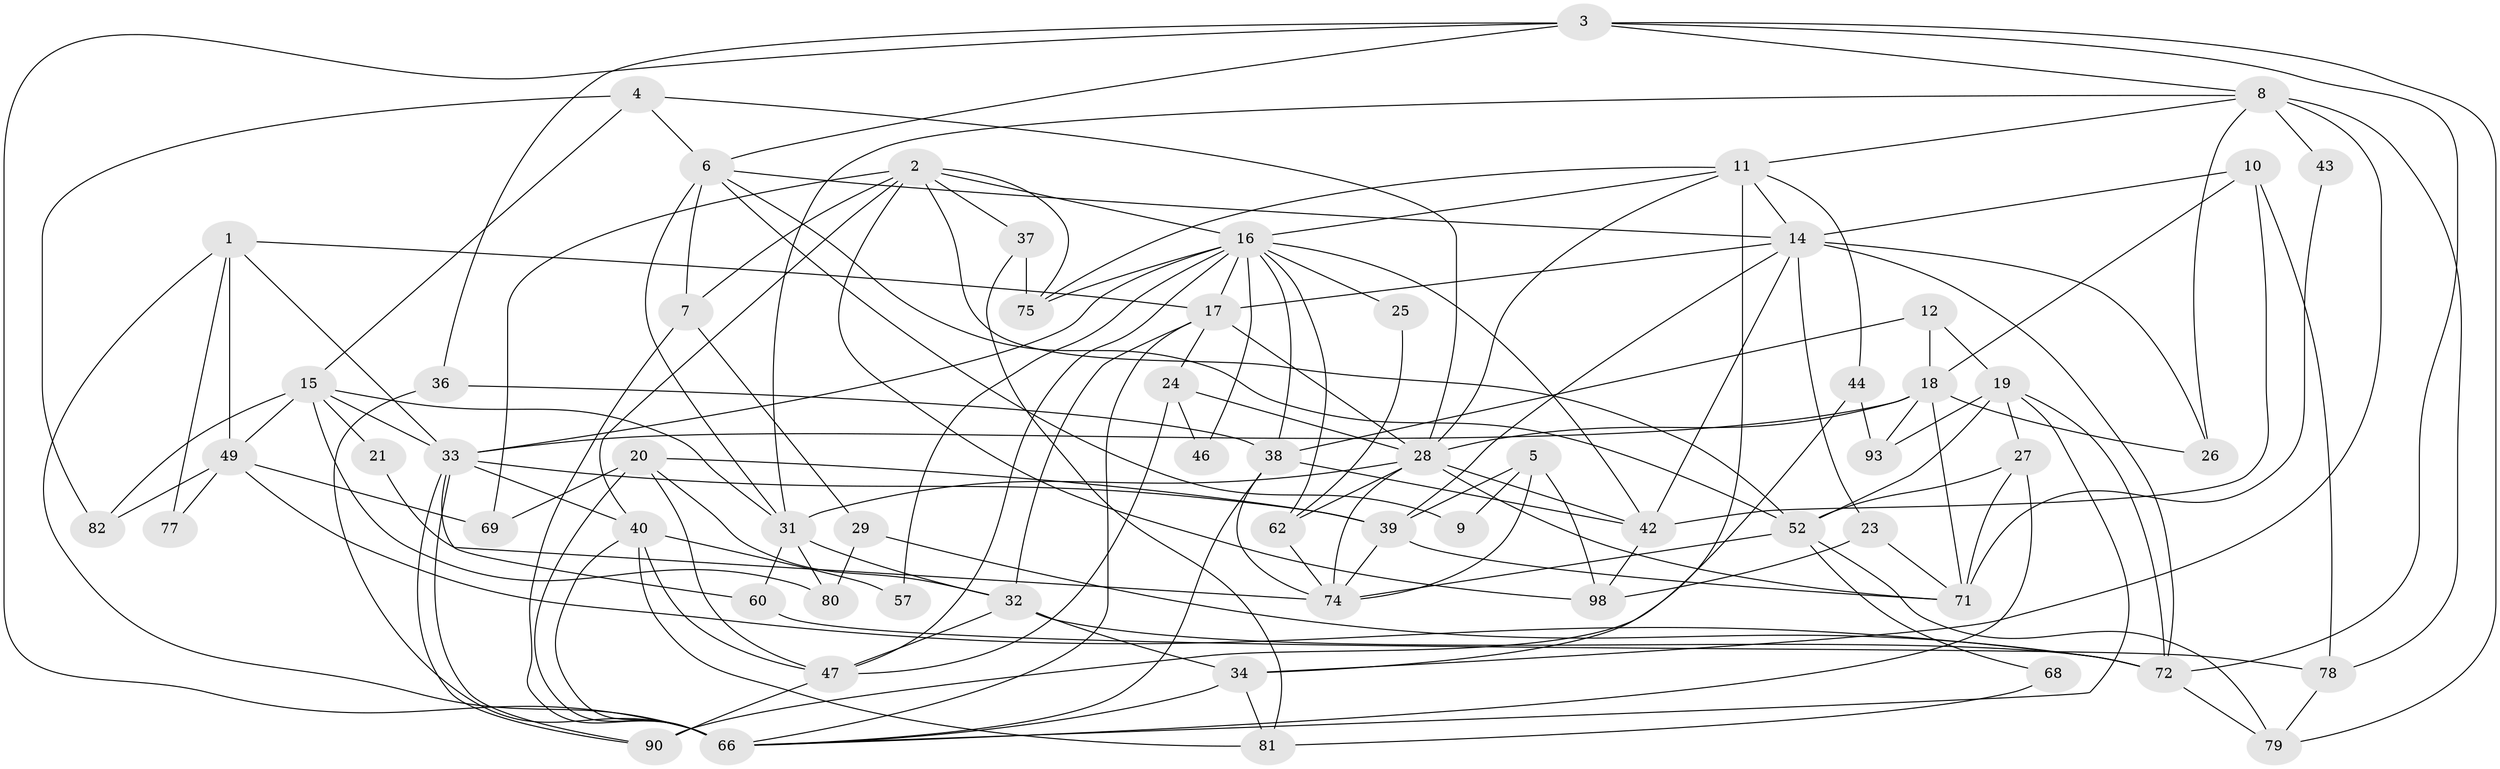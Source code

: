 // Generated by graph-tools (version 1.1) at 2025/24/03/03/25 07:24:02]
// undirected, 62 vertices, 154 edges
graph export_dot {
graph [start="1"]
  node [color=gray90,style=filled];
  1 [super="+58"];
  2 [super="+55"];
  3 [super="+54"];
  4;
  5 [super="+50"];
  6 [super="+13"];
  7 [super="+51"];
  8 [super="+94"];
  9;
  10;
  11 [super="+61"];
  12;
  14 [super="+65"];
  15 [super="+41"];
  16 [super="+30"];
  17 [super="+45"];
  18 [super="+22"];
  19 [super="+35"];
  20 [super="+67"];
  21;
  23;
  24 [super="+96"];
  25;
  26;
  27;
  28 [super="+73"];
  29;
  31 [super="+59"];
  32 [super="+70"];
  33 [super="+89"];
  34;
  36 [super="+64"];
  37 [super="+53"];
  38 [super="+48"];
  39 [super="+86"];
  40 [super="+99"];
  42 [super="+87"];
  43;
  44;
  46;
  47 [super="+88"];
  49 [super="+56"];
  52 [super="+76"];
  57;
  60 [super="+63"];
  62;
  66 [super="+91"];
  68;
  69 [super="+97"];
  71 [super="+85"];
  72 [super="+84"];
  74 [super="+83"];
  75;
  77;
  78;
  79 [super="+92"];
  80;
  81;
  82;
  90 [super="+95"];
  93;
  98;
  1 -- 49 [weight=2];
  1 -- 17;
  1 -- 66;
  1 -- 77;
  1 -- 33;
  2 -- 37;
  2 -- 75;
  2 -- 52;
  2 -- 7;
  2 -- 40;
  2 -- 98;
  2 -- 16;
  2 -- 69;
  3 -- 79;
  3 -- 8;
  3 -- 6;
  3 -- 72;
  3 -- 66;
  3 -- 36;
  4 -- 6;
  4 -- 28;
  4 -- 82;
  4 -- 15;
  5 -- 74;
  5 -- 9;
  5 -- 98;
  5 -- 39;
  6 -- 52;
  6 -- 7;
  6 -- 9;
  6 -- 31;
  6 -- 14;
  7 -- 66;
  7 -- 29;
  8 -- 43 [weight=2];
  8 -- 34;
  8 -- 26;
  8 -- 78;
  8 -- 31;
  8 -- 11;
  10 -- 42;
  10 -- 78;
  10 -- 18;
  10 -- 14;
  11 -- 16;
  11 -- 34;
  11 -- 75;
  11 -- 14;
  11 -- 28;
  11 -- 44;
  12 -- 18;
  12 -- 19;
  12 -- 38;
  14 -- 23;
  14 -- 26;
  14 -- 42;
  14 -- 39;
  14 -- 72;
  14 -- 17;
  15 -- 21;
  15 -- 82;
  15 -- 31;
  15 -- 49;
  15 -- 80;
  15 -- 33;
  16 -- 25;
  16 -- 33;
  16 -- 46;
  16 -- 57;
  16 -- 62;
  16 -- 38;
  16 -- 75;
  16 -- 42;
  16 -- 17;
  16 -- 47;
  17 -- 32;
  17 -- 28 [weight=2];
  17 -- 24;
  17 -- 66;
  18 -- 93;
  18 -- 33;
  18 -- 26;
  18 -- 71;
  18 -- 28;
  19 -- 52 [weight=2];
  19 -- 66;
  19 -- 27;
  19 -- 93;
  19 -- 72;
  20 -- 66;
  20 -- 32;
  20 -- 39;
  20 -- 47;
  20 -- 69;
  21 -- 74;
  23 -- 71;
  23 -- 98;
  24 -- 47 [weight=2];
  24 -- 28;
  24 -- 46;
  25 -- 62;
  27 -- 52;
  27 -- 66;
  27 -- 71;
  28 -- 42;
  28 -- 62;
  28 -- 74;
  28 -- 71;
  28 -- 31;
  29 -- 80;
  29 -- 72;
  31 -- 60;
  31 -- 80;
  31 -- 32;
  32 -- 34;
  32 -- 47;
  32 -- 72;
  33 -- 90;
  33 -- 90;
  33 -- 40;
  33 -- 60;
  33 -- 39;
  34 -- 66;
  34 -- 81;
  36 -- 66;
  36 -- 38;
  37 -- 75;
  37 -- 81;
  38 -- 42;
  38 -- 66;
  38 -- 74;
  39 -- 71;
  39 -- 74;
  40 -- 47;
  40 -- 81;
  40 -- 57;
  40 -- 66;
  42 -- 98;
  43 -- 71;
  44 -- 90;
  44 -- 93;
  47 -- 90 [weight=2];
  49 -- 82;
  49 -- 69;
  49 -- 77;
  49 -- 72;
  52 -- 74;
  52 -- 68;
  52 -- 79;
  60 -- 78;
  62 -- 74;
  68 -- 81;
  72 -- 79;
  78 -- 79;
}
